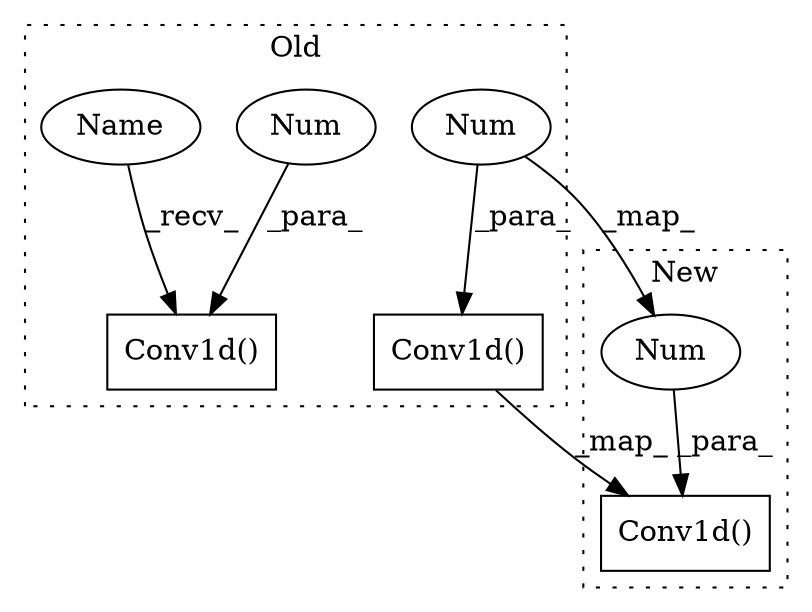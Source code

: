 digraph G {
subgraph cluster0 {
1 [label="Conv1d()" a="75" s="4936,4983" l="10,23" shape="box"];
3 [label="Num" a="76" s="4982" l="1" shape="ellipse"];
5 [label="Conv1d()" a="75" s="4824,4872" l="10,23" shape="box"];
6 [label="Num" a="76" s="4871" l="1" shape="ellipse"];
7 [label="Name" a="87" s="4824" l="2" shape="ellipse"];
label = "Old";
style="dotted";
}
subgraph cluster1 {
2 [label="Conv1d()" a="75" s="3965,4014" l="10,12" shape="box"];
4 [label="Num" a="76" s="4013" l="1" shape="ellipse"];
label = "New";
style="dotted";
}
1 -> 2 [label="_map_"];
3 -> 1 [label="_para_"];
3 -> 4 [label="_map_"];
4 -> 2 [label="_para_"];
6 -> 5 [label="_para_"];
7 -> 5 [label="_recv_"];
}